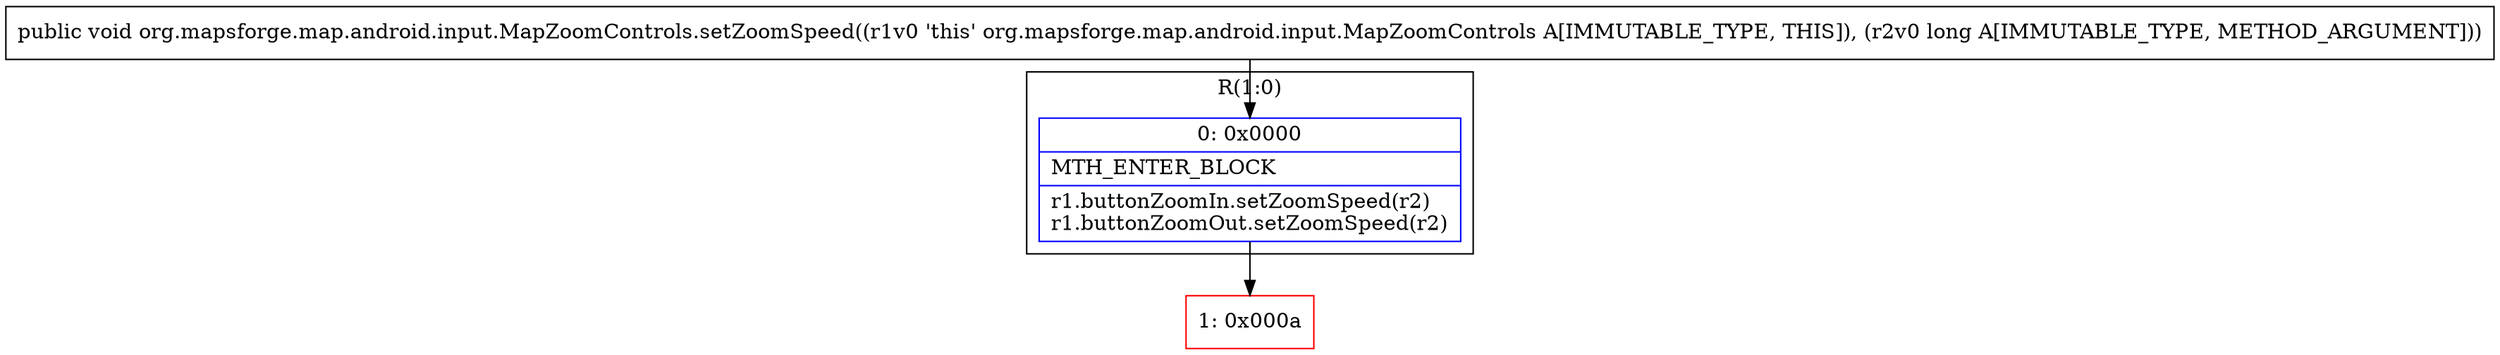 digraph "CFG fororg.mapsforge.map.android.input.MapZoomControls.setZoomSpeed(J)V" {
subgraph cluster_Region_1766373297 {
label = "R(1:0)";
node [shape=record,color=blue];
Node_0 [shape=record,label="{0\:\ 0x0000|MTH_ENTER_BLOCK\l|r1.buttonZoomIn.setZoomSpeed(r2)\lr1.buttonZoomOut.setZoomSpeed(r2)\l}"];
}
Node_1 [shape=record,color=red,label="{1\:\ 0x000a}"];
MethodNode[shape=record,label="{public void org.mapsforge.map.android.input.MapZoomControls.setZoomSpeed((r1v0 'this' org.mapsforge.map.android.input.MapZoomControls A[IMMUTABLE_TYPE, THIS]), (r2v0 long A[IMMUTABLE_TYPE, METHOD_ARGUMENT])) }"];
MethodNode -> Node_0;
Node_0 -> Node_1;
}

